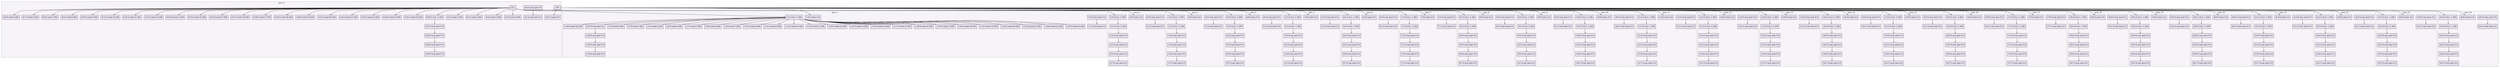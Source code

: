 digraph{node[shape=record style=filled colorscheme=purd9 fillcolor=2];subgraph cluster0{style=dashed;colorscheme=purd9;bgcolor=1;edge[arrowhead=empty];label=proc_0;0[label="0:0 0 raw_barr 0 0"];1[label="0:1 0 raw_barr 0 0"];2[label="0:2 0 send 1 200"];3[label="0:3 0 send 2 200"];4[label="0:4 0 send 3 200"];5[label="0:5 0 send 4 200"];6[label="0:6 0 send 5 200"];7[label="0:7 0 send 6 200"];8[label="0:8 0 send 7 200"];9[label="0:9 0 send 8 200"];10[label="0:10 0 send 9 200"];11[label="0:11 0 send 10 200"];12[label="0:12 0 send 11 200"];13[label="0:13 0 send 12 200"];14[label="0:14 0 send 13 200"];15[label="0:15 0 send 14 200"];16[label="0:16 0 send 15 200"];17[label="0:17 0 send 16 200"];18[label="0:18 0 send 17 200"];19[label="0:19 0 send 18 200"];20[label="0:20 0 send 19 200"];21[label="0:21 0 send 20 200"];22[label="0:22 0 send 21 200"];23[label="0:23 0 send 22 200"];24[label="0:24 0 send 23 200"];25[label="0:25 0 send 24 200"];26[label="0:26 0 recv -1 200"];27[label="0:27 0 raw_barr 0 0"];28[label="0:28 0 raw_barr 0 0"];29[label="0:29 0 raw_barr 0 0"];30[label="0:30 0 raw_barr 0 0"];31[label="0:31 0 misc 0 0"];0->1;272->2;272->3;272->4;272->5;272->6;272->7;272->8;272->9;272->10;272->11;272->12;272->13;272->14;272->15;272->16;272->17;272->18;272->19;272->20;272->21;272->22;272->23;272->24;272->25;272->26;26->27;27->28;28->29;29->30;276->31;}subgraph cluster1{style=dashed;colorscheme=purd9;bgcolor=1;edge[arrowhead=empty];label=proc_1;32[label="1:0 0 raw_barr 0 0"];33[label="1:1 0 raw_barr 0 0"];34[label="1:2 0 recv -1 200"];35[label="1:3 0 send 0 200"];36[label="1:4 0 send 2 200"];37[label="1:5 0 send 3 200"];38[label="1:6 0 send 4 200"];39[label="1:7 0 send 5 200"];40[label="1:8 0 send 6 200"];41[label="1:9 0 send 7 200"];42[label="1:10 0 send 8 200"];43[label="1:11 0 send 9 200"];44[label="1:12 0 send 10 200"];45[label="1:13 0 send 11 200"];46[label="1:14 0 send 12 200"];47[label="1:15 0 send 13 200"];48[label="1:16 0 send 14 200"];49[label="1:17 0 send 15 200"];50[label="1:18 0 send 16 200"];51[label="1:19 0 send 17 200"];52[label="1:20 0 send 18 200"];53[label="1:21 0 send 19 200"];54[label="1:22 0 send 20 200"];55[label="1:23 0 send 21 200"];56[label="1:24 0 send 22 200"];57[label="1:25 0 send 23 200"];58[label="1:26 0 send 24 200"];59[label="1:27 0 raw_barr 0 0"];60[label="1:28 0 raw_barr 0 0"];61[label="1:29 0 raw_barr 0 0"];62[label="1:30 0 raw_barr 0 0"];63[label="1:31 0 misc 0 0"];32->33;272->34;34->35;34->36;34->37;34->38;34->39;34->40;34->41;34->42;34->43;34->44;34->45;34->46;34->47;34->48;34->49;34->50;34->51;34->52;34->53;34->54;34->55;34->56;34->57;34->58;34->59;59->60;60->61;61->62;276->63;}subgraph cluster2{style=dashed;colorscheme=purd9;bgcolor=1;edge[arrowhead=empty];label=proc_2;64[label="2:0 0 raw_barr 0 0"];65[label="2:1 0 raw_barr 0 0"];66[label="2:2 0 recv -1 200"];67[label="2:3 0 recv -1 200"];68[label="2:4 0 raw_barr 0 0"];69[label="2:5 0 raw_barr 0 0"];70[label="2:6 0 raw_barr 0 0"];71[label="2:7 0 raw_barr 0 0"];72[label="2:8 0 misc 0 0"];64->65;272->66;66->67;67->68;68->69;69->70;70->71;276->72;}subgraph cluster3{style=dashed;colorscheme=purd9;bgcolor=1;edge[arrowhead=empty];label=proc_3;73[label="3:0 0 raw_barr 0 0"];74[label="3:1 0 raw_barr 0 0"];75[label="3:2 0 recv -1 200"];76[label="3:3 0 recv -1 200"];77[label="3:4 0 raw_barr 0 0"];78[label="3:5 0 raw_barr 0 0"];79[label="3:6 0 raw_barr 0 0"];80[label="3:7 0 raw_barr 0 0"];81[label="3:8 0 misc 0 0"];73->74;272->75;75->76;76->77;77->78;78->79;79->80;276->81;}subgraph cluster4{style=dashed;colorscheme=purd9;bgcolor=1;edge[arrowhead=empty];label=proc_4;82[label="4:0 0 raw_barr 0 0"];83[label="4:1 0 raw_barr 0 0"];84[label="4:2 0 recv -1 200"];85[label="4:3 0 recv -1 200"];86[label="4:4 0 raw_barr 0 0"];87[label="4:5 0 raw_barr 0 0"];88[label="4:6 0 raw_barr 0 0"];89[label="4:7 0 raw_barr 0 0"];90[label="4:8 0 misc 0 0"];82->83;272->84;84->85;85->86;86->87;87->88;88->89;276->90;}subgraph cluster5{style=dashed;colorscheme=purd9;bgcolor=1;edge[arrowhead=empty];label=proc_5;91[label="5:0 0 raw_barr 0 0"];92[label="5:1 0 raw_barr 0 0"];93[label="5:2 0 recv -1 200"];94[label="5:3 0 recv -1 200"];95[label="5:4 0 raw_barr 0 0"];96[label="5:5 0 raw_barr 0 0"];97[label="5:6 0 raw_barr 0 0"];98[label="5:7 0 raw_barr 0 0"];99[label="5:8 0 misc 0 0"];91->92;272->93;93->94;94->95;95->96;96->97;97->98;276->99;}subgraph cluster6{style=dashed;colorscheme=purd9;bgcolor=1;edge[arrowhead=empty];label=proc_6;100[label="6:0 0 raw_barr 0 0"];101[label="6:1 0 raw_barr 0 0"];102[label="6:2 0 recv -1 200"];103[label="6:3 0 recv -1 200"];104[label="6:4 0 raw_barr 0 0"];105[label="6:5 0 raw_barr 0 0"];106[label="6:6 0 raw_barr 0 0"];107[label="6:7 0 raw_barr 0 0"];108[label="6:8 0 misc 0 0"];100->101;272->102;102->103;103->104;104->105;105->106;106->107;276->108;}subgraph cluster7{style=dashed;colorscheme=purd9;bgcolor=1;edge[arrowhead=empty];label=proc_7;109[label="7:0 0 raw_barr 0 0"];110[label="7:1 0 raw_barr 0 0"];111[label="7:2 0 recv -1 200"];112[label="7:3 0 recv -1 200"];113[label="7:4 0 raw_barr 0 0"];114[label="7:5 0 raw_barr 0 0"];115[label="7:6 0 raw_barr 0 0"];116[label="7:7 0 raw_barr 0 0"];117[label="7:8 0 misc 0 0"];109->110;272->111;111->112;112->113;113->114;114->115;115->116;276->117;}subgraph cluster8{style=dashed;colorscheme=purd9;bgcolor=1;edge[arrowhead=empty];label=proc_8;118[label="8:0 0 raw_barr 0 0"];119[label="8:1 0 raw_barr 0 0"];120[label="8:2 0 recv -1 200"];121[label="8:3 0 recv -1 200"];122[label="8:4 0 raw_barr 0 0"];123[label="8:5 0 raw_barr 0 0"];124[label="8:6 0 raw_barr 0 0"];125[label="8:7 0 raw_barr 0 0"];126[label="8:8 0 misc 0 0"];118->119;272->120;120->121;121->122;122->123;123->124;124->125;276->126;}subgraph cluster9{style=dashed;colorscheme=purd9;bgcolor=1;edge[arrowhead=empty];label=proc_9;127[label="9:0 0 raw_barr 0 0"];128[label="9:1 0 raw_barr 0 0"];129[label="9:2 0 recv -1 200"];130[label="9:3 0 recv -1 200"];131[label="9:4 0 raw_barr 0 0"];132[label="9:5 0 raw_barr 0 0"];133[label="9:6 0 raw_barr 0 0"];134[label="9:7 0 raw_barr 0 0"];135[label="9:8 0 misc 0 0"];127->128;272->129;129->130;130->131;131->132;132->133;133->134;276->135;}subgraph cluster10{style=dashed;colorscheme=purd9;bgcolor=1;edge[arrowhead=empty];label=proc_10;136[label="10:0 0 raw_barr 0 0"];137[label="10:1 0 raw_barr 0 0"];138[label="10:2 0 recv -1 200"];139[label="10:3 0 recv -1 200"];140[label="10:4 0 raw_barr 0 0"];141[label="10:5 0 raw_barr 0 0"];142[label="10:6 0 raw_barr 0 0"];143[label="10:7 0 raw_barr 0 0"];144[label="10:8 0 misc 0 0"];136->137;272->138;138->139;139->140;140->141;141->142;142->143;276->144;}subgraph cluster11{style=dashed;colorscheme=purd9;bgcolor=1;edge[arrowhead=empty];label=proc_11;145[label="11:0 0 raw_barr 0 0"];146[label="11:1 0 raw_barr 0 0"];147[label="11:2 0 recv -1 200"];148[label="11:3 0 recv -1 200"];149[label="11:4 0 raw_barr 0 0"];150[label="11:5 0 raw_barr 0 0"];151[label="11:6 0 raw_barr 0 0"];152[label="11:7 0 raw_barr 0 0"];153[label="11:8 0 misc 0 0"];145->146;272->147;147->148;148->149;149->150;150->151;151->152;276->153;}subgraph cluster12{style=dashed;colorscheme=purd9;bgcolor=1;edge[arrowhead=empty];label=proc_12;154[label="12:0 0 raw_barr 0 0"];155[label="12:1 0 raw_barr 0 0"];156[label="12:2 0 recv -1 200"];157[label="12:3 0 recv -1 200"];158[label="12:4 0 raw_barr 0 0"];159[label="12:5 0 raw_barr 0 0"];160[label="12:6 0 raw_barr 0 0"];161[label="12:7 0 raw_barr 0 0"];162[label="12:8 0 misc 0 0"];154->155;272->156;156->157;157->158;158->159;159->160;160->161;276->162;}subgraph cluster13{style=dashed;colorscheme=purd9;bgcolor=1;edge[arrowhead=empty];label=proc_13;163[label="13:0 0 raw_barr 0 0"];164[label="13:1 0 raw_barr 0 0"];165[label="13:2 0 recv -1 200"];166[label="13:3 0 recv -1 200"];167[label="13:4 0 raw_barr 0 0"];168[label="13:5 0 raw_barr 0 0"];169[label="13:6 0 raw_barr 0 0"];170[label="13:7 0 raw_barr 0 0"];171[label="13:8 0 misc 0 0"];163->164;272->165;165->166;166->167;167->168;168->169;169->170;276->171;}subgraph cluster14{style=dashed;colorscheme=purd9;bgcolor=1;edge[arrowhead=empty];label=proc_14;172[label="14:0 0 raw_barr 0 0"];173[label="14:1 0 raw_barr 0 0"];174[label="14:2 0 recv -1 200"];175[label="14:3 0 recv -1 200"];176[label="14:4 0 raw_barr 0 0"];177[label="14:5 0 raw_barr 0 0"];178[label="14:6 0 raw_barr 0 0"];179[label="14:7 0 raw_barr 0 0"];180[label="14:8 0 misc 0 0"];172->173;272->174;174->175;175->176;176->177;177->178;178->179;276->180;}subgraph cluster15{style=dashed;colorscheme=purd9;bgcolor=1;edge[arrowhead=empty];label=proc_15;181[label="15:0 0 raw_barr 0 0"];182[label="15:1 0 raw_barr 0 0"];183[label="15:2 0 recv -1 200"];184[label="15:3 0 recv -1 200"];185[label="15:4 0 raw_barr 0 0"];186[label="15:5 0 raw_barr 0 0"];187[label="15:6 0 raw_barr 0 0"];188[label="15:7 0 raw_barr 0 0"];189[label="15:8 0 misc 0 0"];181->182;272->183;183->184;184->185;185->186;186->187;187->188;276->189;}subgraph cluster16{style=dashed;colorscheme=purd9;bgcolor=1;edge[arrowhead=empty];label=proc_16;190[label="16:0 0 raw_barr 0 0"];191[label="16:1 0 raw_barr 0 0"];192[label="16:2 0 recv -1 200"];193[label="16:3 0 recv -1 200"];194[label="16:4 0 raw_barr 0 0"];195[label="16:5 0 raw_barr 0 0"];196[label="16:6 0 raw_barr 0 0"];197[label="16:7 0 raw_barr 0 0"];198[label="16:8 0 misc 0 0"];190->191;272->192;192->193;193->194;194->195;195->196;196->197;276->198;}subgraph cluster17{style=dashed;colorscheme=purd9;bgcolor=1;edge[arrowhead=empty];label=proc_17;199[label="17:0 0 raw_barr 0 0"];200[label="17:1 0 raw_barr 0 0"];201[label="17:2 0 recv -1 200"];202[label="17:3 0 recv -1 200"];203[label="17:4 0 raw_barr 0 0"];204[label="17:5 0 raw_barr 0 0"];205[label="17:6 0 raw_barr 0 0"];206[label="17:7 0 raw_barr 0 0"];207[label="17:8 0 misc 0 0"];199->200;272->201;201->202;202->203;203->204;204->205;205->206;276->207;}subgraph cluster18{style=dashed;colorscheme=purd9;bgcolor=1;edge[arrowhead=empty];label=proc_18;208[label="18:0 0 raw_barr 0 0"];209[label="18:1 0 raw_barr 0 0"];210[label="18:2 0 recv -1 200"];211[label="18:3 0 recv -1 200"];212[label="18:4 0 raw_barr 0 0"];213[label="18:5 0 raw_barr 0 0"];214[label="18:6 0 raw_barr 0 0"];215[label="18:7 0 raw_barr 0 0"];216[label="18:8 0 misc 0 0"];208->209;272->210;210->211;211->212;212->213;213->214;214->215;276->216;}subgraph cluster19{style=dashed;colorscheme=purd9;bgcolor=1;edge[arrowhead=empty];label=proc_19;217[label="19:0 0 raw_barr 0 0"];218[label="19:1 0 raw_barr 0 0"];219[label="19:2 0 recv -1 200"];220[label="19:3 0 recv -1 200"];221[label="19:4 0 raw_barr 0 0"];222[label="19:5 0 raw_barr 0 0"];223[label="19:6 0 raw_barr 0 0"];224[label="19:7 0 raw_barr 0 0"];225[label="19:8 0 misc 0 0"];217->218;272->219;219->220;220->221;221->222;222->223;223->224;276->225;}subgraph cluster20{style=dashed;colorscheme=purd9;bgcolor=1;edge[arrowhead=empty];label=proc_20;226[label="20:0 0 raw_barr 0 0"];227[label="20:1 0 raw_barr 0 0"];228[label="20:2 0 recv -1 200"];229[label="20:3 0 recv -1 200"];230[label="20:4 0 raw_barr 0 0"];231[label="20:5 0 raw_barr 0 0"];232[label="20:6 0 raw_barr 0 0"];233[label="20:7 0 raw_barr 0 0"];234[label="20:8 0 misc 0 0"];226->227;272->228;228->229;229->230;230->231;231->232;232->233;276->234;}subgraph cluster21{style=dashed;colorscheme=purd9;bgcolor=1;edge[arrowhead=empty];label=proc_21;235[label="21:0 0 raw_barr 0 0"];236[label="21:1 0 raw_barr 0 0"];237[label="21:2 0 recv -1 200"];238[label="21:3 0 recv -1 200"];239[label="21:4 0 raw_barr 0 0"];240[label="21:5 0 raw_barr 0 0"];241[label="21:6 0 raw_barr 0 0"];242[label="21:7 0 raw_barr 0 0"];243[label="21:8 0 misc 0 0"];235->236;272->237;237->238;238->239;239->240;240->241;241->242;276->243;}subgraph cluster22{style=dashed;colorscheme=purd9;bgcolor=1;edge[arrowhead=empty];label=proc_22;244[label="22:0 0 raw_barr 0 0"];245[label="22:1 0 raw_barr 0 0"];246[label="22:2 0 recv -1 200"];247[label="22:3 0 recv -1 200"];248[label="22:4 0 raw_barr 0 0"];249[label="22:5 0 raw_barr 0 0"];250[label="22:6 0 raw_barr 0 0"];251[label="22:7 0 raw_barr 0 0"];252[label="22:8 0 misc 0 0"];244->245;272->246;246->247;247->248;248->249;249->250;250->251;276->252;}subgraph cluster23{style=dashed;colorscheme=purd9;bgcolor=1;edge[arrowhead=empty];label=proc_23;253[label="23:0 0 raw_barr 0 0"];254[label="23:1 0 raw_barr 0 0"];255[label="23:2 0 recv -1 200"];256[label="23:3 0 recv -1 200"];257[label="23:4 0 raw_barr 0 0"];258[label="23:5 0 raw_barr 0 0"];259[label="23:6 0 raw_barr 0 0"];260[label="23:7 0 raw_barr 0 0"];261[label="23:8 0 misc 0 0"];253->254;272->255;255->256;256->257;257->258;258->259;259->260;276->261;}subgraph cluster24{style=dashed;colorscheme=purd9;bgcolor=1;edge[arrowhead=empty];label=proc_24;262[label="24:0 0 raw_barr 0 0"];263[label="24:1 0 raw_barr 0 0"];264[label="24:2 0 recv -1 200"];265[label="24:3 0 recv -1 200"];266[label="24:4 0 raw_barr 0 0"];267[label="24:5 0 raw_barr 0 0"];268[label="24:6 0 raw_barr 0 0"];269[label="24:7 0 raw_barr 0 0"];270[label="24:8 0 misc 0 0"];262->263;272->264;264->265;265->266;266->267;267->268;268->269;276->270;}}